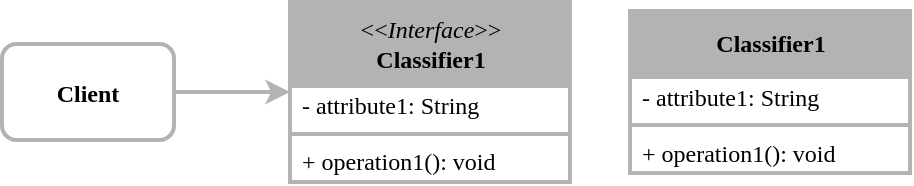 <mxfile>
    <diagram id="SnYx8MfJT5YL4i-qhczL" name="페이지-1">
        <mxGraphModel dx="900" dy="368" grid="1" gridSize="10" guides="1" tooltips="1" connect="1" arrows="1" fold="1" page="1" pageScale="1" pageWidth="827" pageHeight="1169" math="0" shadow="0">
            <root>
                <mxCell id="0"/>
                <mxCell id="1" parent="0"/>
                <mxCell id="2" value="" style="edgeStyle=none;html=1;fontFamily=Verdana;entryX=0;entryY=0.5;entryDx=0;entryDy=0;strokeColor=#B3B3B3;strokeWidth=2;" edge="1" parent="1" source="3" target="4">
                    <mxGeometry relative="1" as="geometry"/>
                </mxCell>
                <mxCell id="3" value="Client" style="fontStyle=1;rounded=1;fontFamily=Verdana;strokeColor=#B3B3B3;strokeWidth=2;" vertex="1" parent="1">
                    <mxGeometry x="100" y="120" width="86" height="48" as="geometry"/>
                </mxCell>
                <mxCell id="4" value="&amp;lt;&amp;lt;&lt;i&gt;Interface&lt;/i&gt;&amp;gt;&amp;gt;&lt;br&gt;&lt;b&gt;Classifier1&lt;/b&gt;" style="swimlane;fontStyle=0;align=center;verticalAlign=middle;childLayout=stackLayout;horizontal=1;startSize=42;horizontalStack=0;resizeParent=1;resizeParentMax=0;resizeLast=0;collapsible=0;marginBottom=0;html=1;strokeColor=#B3B3B3;strokeWidth=2;fontFamily=Verdana;rounded=0;fillColor=#B3B3B3;" vertex="1" parent="1">
                    <mxGeometry x="244" y="99" width="140" height="90" as="geometry"/>
                </mxCell>
                <mxCell id="5" value="- attribute1: String" style="text;html=1;strokeColor=none;fillColor=none;align=left;verticalAlign=middle;spacingLeft=4;spacingRight=4;overflow=hidden;rotatable=0;points=[[0,0.5],[1,0.5]];portConstraint=eastwest;strokeWidth=2;fontFamily=Verdana;" vertex="1" parent="4">
                    <mxGeometry y="42" width="140" height="20" as="geometry"/>
                </mxCell>
                <mxCell id="6" value="" style="line;strokeWidth=2;fillColor=none;align=left;verticalAlign=middle;spacingTop=-1;spacingLeft=3;spacingRight=3;rotatable=0;labelPosition=right;points=[];portConstraint=eastwest;strokeColor=#B3B3B3;fontFamily=Verdana;" vertex="1" parent="4">
                    <mxGeometry y="62" width="140" height="8" as="geometry"/>
                </mxCell>
                <mxCell id="7" value="+ operation1(): void" style="text;html=1;strokeColor=none;fillColor=none;align=left;verticalAlign=middle;spacingLeft=4;spacingRight=4;overflow=hidden;rotatable=0;points=[[0,0.5],[1,0.5]];portConstraint=eastwest;strokeWidth=2;fontFamily=Verdana;" vertex="1" parent="4">
                    <mxGeometry y="70" width="140" height="20" as="geometry"/>
                </mxCell>
                <mxCell id="8" value="&lt;b&gt;Classifier1&lt;/b&gt;" style="swimlane;fontStyle=0;align=center;verticalAlign=middle;childLayout=stackLayout;horizontal=1;startSize=33;horizontalStack=0;resizeParent=1;resizeParentMax=0;resizeLast=0;collapsible=0;marginBottom=0;html=1;strokeColor=#B3B3B3;strokeWidth=2;fontFamily=Verdana;rounded=0;fillColor=#B3B3B3;" vertex="1" parent="1">
                    <mxGeometry x="414" y="103.5" width="140" height="81" as="geometry"/>
                </mxCell>
                <mxCell id="9" value="- attribute1: String" style="text;html=1;strokeColor=none;fillColor=none;align=left;verticalAlign=middle;spacingLeft=4;spacingRight=4;overflow=hidden;rotatable=0;points=[[0,0.5],[1,0.5]];portConstraint=eastwest;strokeWidth=2;fontFamily=Verdana;" vertex="1" parent="8">
                    <mxGeometry y="33" width="140" height="20" as="geometry"/>
                </mxCell>
                <mxCell id="10" value="" style="line;strokeWidth=2;fillColor=none;align=left;verticalAlign=middle;spacingTop=-1;spacingLeft=3;spacingRight=3;rotatable=0;labelPosition=right;points=[];portConstraint=eastwest;strokeColor=#B3B3B3;fontFamily=Verdana;" vertex="1" parent="8">
                    <mxGeometry y="53" width="140" height="8" as="geometry"/>
                </mxCell>
                <mxCell id="11" value="+ operation1(): void" style="text;html=1;strokeColor=none;fillColor=none;align=left;verticalAlign=middle;spacingLeft=4;spacingRight=4;overflow=hidden;rotatable=0;points=[[0,0.5],[1,0.5]];portConstraint=eastwest;strokeWidth=2;fontFamily=Verdana;" vertex="1" parent="8">
                    <mxGeometry y="61" width="140" height="20" as="geometry"/>
                </mxCell>
            </root>
        </mxGraphModel>
    </diagram>
</mxfile>